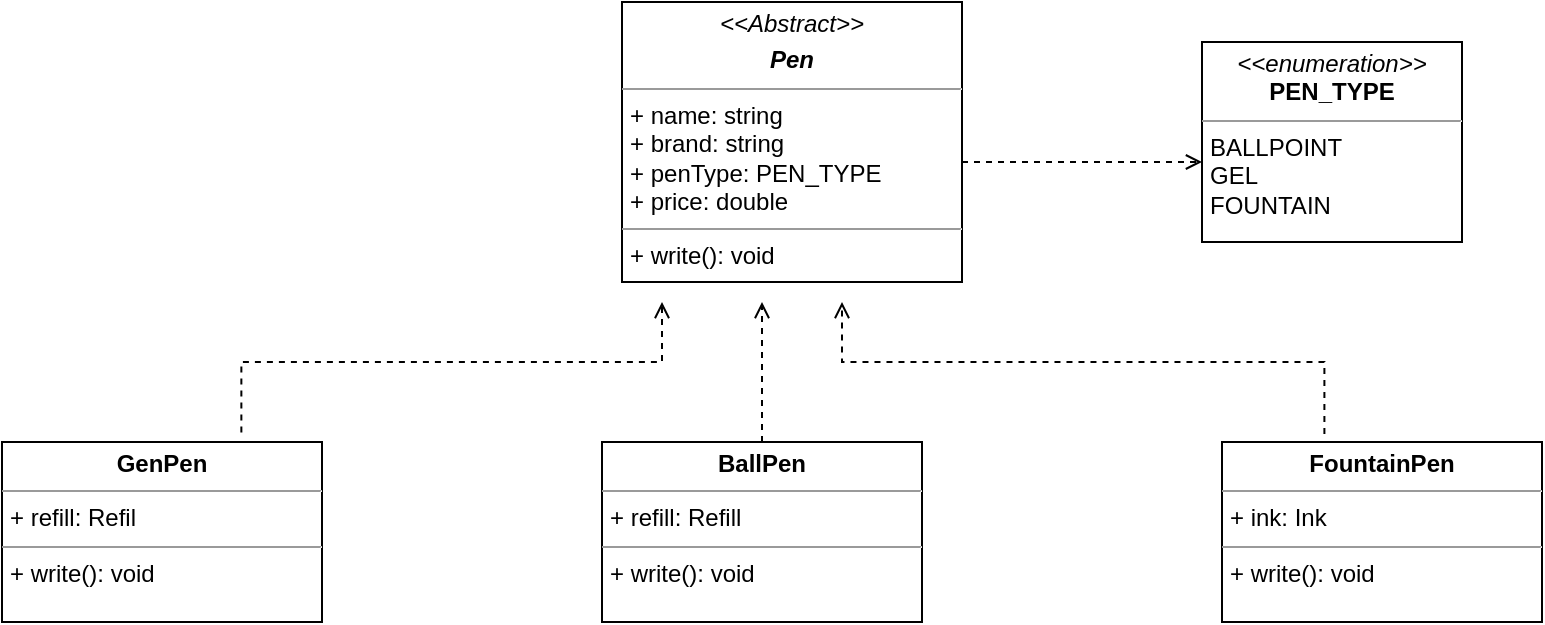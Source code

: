 <mxfile version="21.1.5" type="github">
  <diagram name="Page-1" id="c4acf3e9-155e-7222-9cf6-157b1a14988f">
    <mxGraphModel dx="1450" dy="808" grid="1" gridSize="10" guides="1" tooltips="1" connect="1" arrows="1" fold="1" page="1" pageScale="1" pageWidth="850" pageHeight="1100" background="none" math="0" shadow="0">
      <root>
        <mxCell id="0" />
        <mxCell id="1" parent="0" />
        <mxCell id="DlWgEN0ERAqcZzdgyBFJ-1" value="&lt;p style=&quot;margin:0px;margin-top:4px;text-align:center;&quot;&gt;&lt;i&gt;&amp;lt;&amp;lt;Abstract&amp;gt;&amp;gt;&lt;/i&gt;&lt;/p&gt;&lt;p style=&quot;margin:0px;margin-top:4px;text-align:center;&quot;&gt;&lt;i&gt;&lt;b&gt;Pen&lt;/b&gt;&lt;/i&gt;&lt;/p&gt;&lt;hr size=&quot;1&quot;&gt;&lt;p style=&quot;border-color: var(--border-color); margin: 0px 0px 0px 4px;&quot;&gt;+ name: string&lt;/p&gt;&lt;p style=&quot;border-color: var(--border-color); margin: 0px 0px 0px 4px;&quot;&gt;+ brand: string&lt;/p&gt;&lt;p style=&quot;border-color: var(--border-color); margin: 0px 0px 0px 4px;&quot;&gt;+ penType: PEN_TYPE&lt;br&gt;&lt;/p&gt;&lt;p style=&quot;margin:0px;margin-left:4px;&quot;&gt;+ price: double&lt;/p&gt;&lt;hr size=&quot;1&quot;&gt;&lt;p style=&quot;margin:0px;margin-left:4px;&quot;&gt;+ write(): void&lt;/p&gt;&lt;p style=&quot;margin:0px;margin-left:4px;&quot;&gt;&lt;br&gt;&lt;/p&gt;" style="verticalAlign=top;align=left;overflow=fill;fontSize=12;fontFamily=Helvetica;html=1;whiteSpace=wrap;" vertex="1" parent="1">
          <mxGeometry x="330" y="20" width="170" height="140" as="geometry" />
        </mxCell>
        <mxCell id="DlWgEN0ERAqcZzdgyBFJ-2" value="&lt;p style=&quot;margin:0px;margin-top:4px;text-align:center;&quot;&gt;&lt;i&gt;&amp;lt;&amp;lt;enumeration&amp;gt;&amp;gt;&lt;/i&gt;&lt;br&gt;&lt;b&gt;PEN_TYPE&lt;/b&gt;&lt;/p&gt;&lt;hr size=&quot;1&quot;&gt;&lt;p style=&quot;margin:0px;margin-left:4px;&quot;&gt;BALLPOINT&lt;/p&gt;&lt;p style=&quot;margin:0px;margin-left:4px;&quot;&gt;GEL&lt;br&gt;&lt;/p&gt;&lt;p style=&quot;margin:0px;margin-left:4px;&quot;&gt;FOUNTAIN&lt;/p&gt;" style="verticalAlign=top;align=left;overflow=fill;fontSize=12;fontFamily=Helvetica;html=1;whiteSpace=wrap;" vertex="1" parent="1">
          <mxGeometry x="620" y="40" width="130" height="100" as="geometry" />
        </mxCell>
        <mxCell id="DlWgEN0ERAqcZzdgyBFJ-11" value="" style="endArrow=open;dashed=1;html=1;rounded=0;strokeWidth=1;edgeStyle=elbowEdgeStyle;" edge="1" parent="1">
          <mxGeometry x="0.006" width="160" relative="1" as="geometry">
            <mxPoint x="500" y="100" as="sourcePoint" />
            <mxPoint x="620" y="100" as="targetPoint" />
            <mxPoint as="offset" />
          </mxGeometry>
        </mxCell>
        <mxCell id="DlWgEN0ERAqcZzdgyBFJ-13" value="&lt;p style=&quot;margin:0px;margin-top:4px;text-align:center;&quot;&gt;&lt;b&gt;GenPen&lt;/b&gt;&lt;/p&gt;&lt;hr size=&quot;1&quot;&gt;&lt;p style=&quot;margin:0px;margin-left:4px;&quot;&gt;+ refill: Refil&lt;/p&gt;&lt;hr size=&quot;1&quot;&gt;&lt;p style=&quot;margin:0px;margin-left:4px;&quot;&gt;+ write(): void&lt;/p&gt;" style="verticalAlign=top;align=left;overflow=fill;fontSize=12;fontFamily=Helvetica;html=1;whiteSpace=wrap;" vertex="1" parent="1">
          <mxGeometry x="20" y="240" width="160" height="90" as="geometry" />
        </mxCell>
        <mxCell id="DlWgEN0ERAqcZzdgyBFJ-14" value="&lt;p style=&quot;margin:0px;margin-top:4px;text-align:center;&quot;&gt;&lt;b&gt;BallPen&lt;/b&gt;&lt;/p&gt;&lt;hr size=&quot;1&quot;&gt;&lt;p style=&quot;margin:0px;margin-left:4px;&quot;&gt;+ refill: Refill&lt;/p&gt;&lt;hr size=&quot;1&quot;&gt;&lt;p style=&quot;margin:0px;margin-left:4px;&quot;&gt;+ write(): void&lt;/p&gt;" style="verticalAlign=top;align=left;overflow=fill;fontSize=12;fontFamily=Helvetica;html=1;whiteSpace=wrap;" vertex="1" parent="1">
          <mxGeometry x="320" y="240" width="160" height="90" as="geometry" />
        </mxCell>
        <mxCell id="DlWgEN0ERAqcZzdgyBFJ-15" value="&lt;p style=&quot;margin:0px;margin-top:4px;text-align:center;&quot;&gt;&lt;b&gt;FountainPen&lt;/b&gt;&lt;/p&gt;&lt;hr size=&quot;1&quot;&gt;&lt;p style=&quot;margin:0px;margin-left:4px;&quot;&gt;+ ink: Ink&lt;/p&gt;&lt;hr size=&quot;1&quot;&gt;&lt;p style=&quot;margin:0px;margin-left:4px;&quot;&gt;+ write(): void&lt;/p&gt;" style="verticalAlign=top;align=left;overflow=fill;fontSize=12;fontFamily=Helvetica;html=1;whiteSpace=wrap;" vertex="1" parent="1">
          <mxGeometry x="630" y="240" width="160" height="90" as="geometry" />
        </mxCell>
        <mxCell id="DlWgEN0ERAqcZzdgyBFJ-19" value="" style="endArrow=open;dashed=1;html=1;rounded=0;strokeWidth=1;edgeStyle=elbowEdgeStyle;elbow=vertical;exitX=0.748;exitY=-0.053;exitDx=0;exitDy=0;exitPerimeter=0;" edge="1" parent="1" source="DlWgEN0ERAqcZzdgyBFJ-13">
          <mxGeometry x="0.006" width="160" relative="1" as="geometry">
            <mxPoint x="140" y="230" as="sourcePoint" />
            <mxPoint x="350" y="170" as="targetPoint" />
            <mxPoint as="offset" />
            <Array as="points">
              <mxPoint x="250" y="200" />
              <mxPoint x="320" y="200" />
              <mxPoint x="380" y="190" />
              <mxPoint x="260" y="200" />
            </Array>
          </mxGeometry>
        </mxCell>
        <mxCell id="DlWgEN0ERAqcZzdgyBFJ-20" value="" style="endArrow=open;dashed=1;html=1;rounded=0;strokeWidth=1;elbow=vertical;" edge="1" parent="1" source="DlWgEN0ERAqcZzdgyBFJ-14">
          <mxGeometry x="0.006" width="160" relative="1" as="geometry">
            <mxPoint x="150" y="245" as="sourcePoint" />
            <mxPoint x="400" y="170" as="targetPoint" />
            <mxPoint as="offset" />
            <Array as="points" />
          </mxGeometry>
        </mxCell>
        <mxCell id="DlWgEN0ERAqcZzdgyBFJ-21" value="" style="endArrow=open;dashed=1;html=1;rounded=0;strokeWidth=1;edgeStyle=elbowEdgeStyle;elbow=vertical;exitX=0.32;exitY=-0.044;exitDx=0;exitDy=0;exitPerimeter=0;" edge="1" parent="1" source="DlWgEN0ERAqcZzdgyBFJ-15">
          <mxGeometry x="0.006" width="160" relative="1" as="geometry">
            <mxPoint x="680" y="230" as="sourcePoint" />
            <mxPoint x="440" y="170" as="targetPoint" />
            <mxPoint as="offset" />
            <Array as="points">
              <mxPoint x="570" y="200" />
              <mxPoint x="640" y="200" />
              <mxPoint x="700" y="190" />
              <mxPoint x="580" y="200" />
            </Array>
          </mxGeometry>
        </mxCell>
      </root>
    </mxGraphModel>
  </diagram>
</mxfile>
